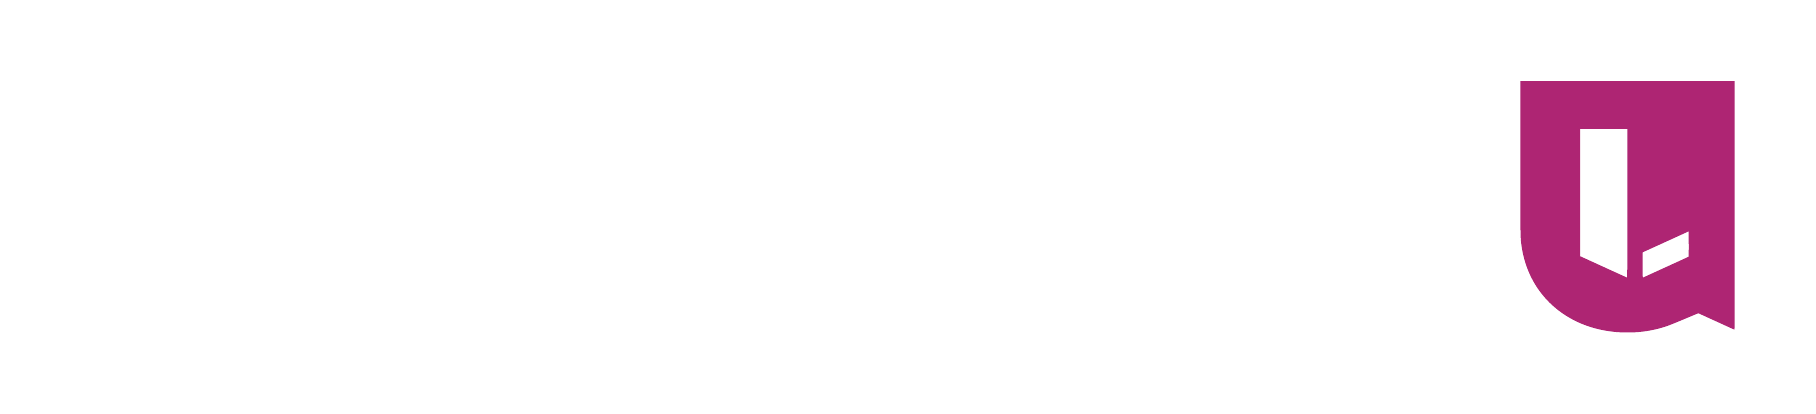 % auteur : Kroum Tzanev
% A partir du fichier PNG officiel
% date : 28 décembre 2014 (modifié le 26 novembre 2015)
\usetikzlibrary{svg.path}

\definecolor{hibiscusuniv}{rgb}{0.682,0.145, 0.451} % = #AE2573

\begin{tikzpicture}[x=1pt,y=1pt]
  % Logo (sans zone de protection) 2.72cm x 3.19 cm = 77.4pt x 90.8pt
  %\fill[yellow] (0,0) rectangle (77.4,90.8);

  % zone de protection = 1.36cm = 38.7pt (1cm = 28.453pt) autour du logo
  % \path (-38.7,-38.7) rectangle (116.1,129.5);
  % J'ai réduit cette zone de protection de moitié.
  % zone de protection réalisé = 0.68cm = 19.35pt (1cm = 28.453pt) autour du logo
  \path (-19.35,-19.35) rectangle (96.75,110.15);

  % le logo
  \fill[hibiscusuniv] svg {M0.0 63.83 c0.0 -26.84 0.03 -29.04 0.35 -31.68 1.52 -12.39 8.5 -22.41 19.45 -27.9 10.16 -5.1 23.69 -5.65 34.55 -1.42 0.77 0.3 3.09 1.26 5.15 2.12 2.06 0.87 4.0 1.68 4.3 1.8 l0.55 0.22 3.7 -1.69 c2.04 -0.93 4.94 -2.25 6.45 -2.94 1.51 -0.7 2.81 -1.28 2.88 -1.31 0.09 -0.04 0.12 8.97 0.12 44.86 l0.0 44.91 -38.75 0.0 -38.75 0.0 0.0 -26.97z m38.7 -17.14 c0.0 -21.49 -0.03 -26.9 -0.12 -26.86 -0.07 0.03 -2.76 1.25 -5.98 2.72 -3.22 1.47 -7.0 3.2 -8.4 3.84 l-2.55 1.16 -0.03 23.03 -0.02 23.02 8.55 0.0 8.55 0.0 0.0 -26.91z m22.13 -19.3 c-0.05 -0.04 -2.91 -1.36 -6.38 -2.94 -3.46 -1.58 -7.13 -3.25 -8.15 -3.72 -1.02 -0.47 -1.91 -0.87 -1.97 -0.9 -0.1 -0.04 -0.13 0.91 -0.13 4.55 l0.0 4.59 1.13 0.51 c0.61 0.28 2.76 1.26 4.77 2.17 2.01 0.92 4.93 2.25 6.5 2.97 1.57 0.71 3.17 1.44 3.55 1.62 l0.7 0.33 0.03 -4.56 c0.01 -2.5 -0.01 -4.58 -0.05 -4.62z};
\end{tikzpicture}
